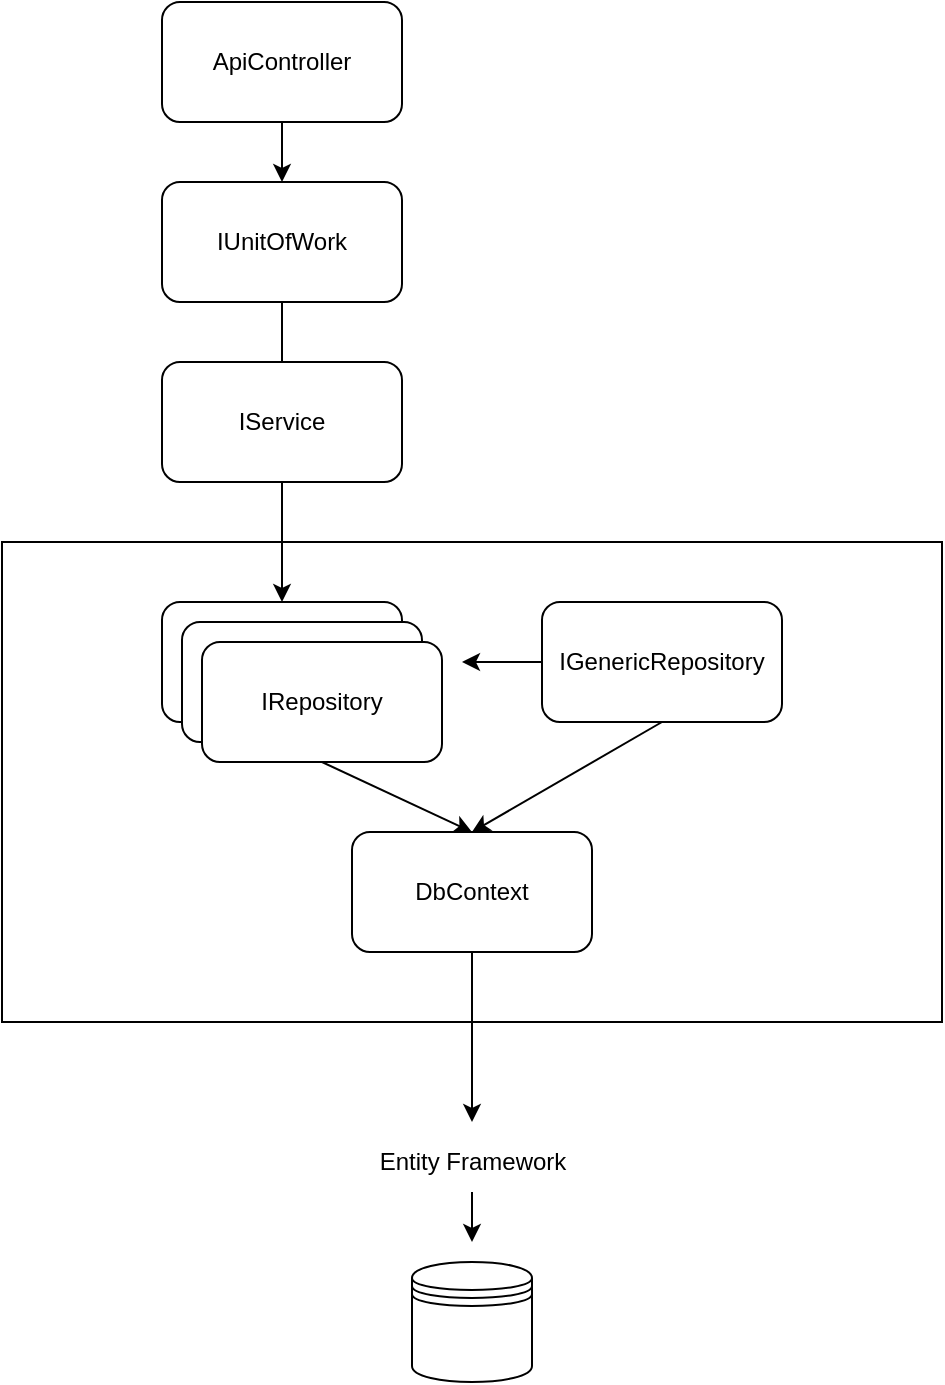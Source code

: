 <mxfile>
    <diagram id="z5pqA5-TCtFVAGAJmy7O" name="Page-1">
        <mxGraphModel dx="742" dy="1139" grid="1" gridSize="10" guides="1" tooltips="1" connect="1" arrows="1" fold="1" page="1" pageScale="1" pageWidth="850" pageHeight="1100" math="0" shadow="0">
            <root>
                <mxCell id="0"/>
                <mxCell id="1" parent="0"/>
                <mxCell id="15" value="" style="whiteSpace=wrap;html=1;" parent="1" vertex="1">
                    <mxGeometry x="190" y="340" width="470" height="240" as="geometry"/>
                </mxCell>
                <mxCell id="3" style="edgeStyle=none;html=1;exitX=0.5;exitY=1;exitDx=0;exitDy=0;" parent="1" source="2" edge="1">
                    <mxGeometry relative="1" as="geometry">
                        <mxPoint x="330" y="370" as="targetPoint"/>
                    </mxGeometry>
                </mxCell>
                <mxCell id="2" value="IUnitOfWork" style="rounded=1;whiteSpace=wrap;html=1;" parent="1" vertex="1">
                    <mxGeometry x="270" y="160" width="120" height="60" as="geometry"/>
                </mxCell>
                <mxCell id="14" value="" style="group" parent="1" vertex="1" connectable="0">
                    <mxGeometry x="270" y="370" width="310" height="175" as="geometry"/>
                </mxCell>
                <mxCell id="4" value="IUserRepository" style="rounded=1;whiteSpace=wrap;html=1;" parent="14" vertex="1">
                    <mxGeometry width="120" height="60" as="geometry"/>
                </mxCell>
                <mxCell id="5" value="IUserRepository" style="rounded=1;whiteSpace=wrap;html=1;" parent="14" vertex="1">
                    <mxGeometry x="10" y="10" width="120" height="60" as="geometry"/>
                </mxCell>
                <mxCell id="6" value="IRepository" style="rounded=1;whiteSpace=wrap;html=1;" parent="14" vertex="1">
                    <mxGeometry x="20" y="20" width="120" height="60" as="geometry"/>
                </mxCell>
                <mxCell id="8" style="edgeStyle=none;html=1;exitX=0;exitY=0.5;exitDx=0;exitDy=0;" parent="14" source="7" edge="1">
                    <mxGeometry relative="1" as="geometry">
                        <mxPoint x="150" y="30" as="targetPoint"/>
                    </mxGeometry>
                </mxCell>
                <mxCell id="7" value="IGenericRepository" style="rounded=1;whiteSpace=wrap;html=1;" parent="14" vertex="1">
                    <mxGeometry x="190" width="120" height="60" as="geometry"/>
                </mxCell>
                <mxCell id="9" value="DbContext" style="rounded=1;whiteSpace=wrap;html=1;" parent="14" vertex="1">
                    <mxGeometry x="95" y="115" width="120" height="60" as="geometry"/>
                </mxCell>
                <mxCell id="12" style="edgeStyle=none;html=1;exitX=0.5;exitY=1;exitDx=0;exitDy=0;entryX=0.5;entryY=0;entryDx=0;entryDy=0;" parent="14" source="6" target="9" edge="1">
                    <mxGeometry relative="1" as="geometry"/>
                </mxCell>
                <mxCell id="13" style="edgeStyle=none;html=1;exitX=0.5;exitY=1;exitDx=0;exitDy=0;entryX=0.5;entryY=0;entryDx=0;entryDy=0;" parent="14" source="7" target="9" edge="1">
                    <mxGeometry relative="1" as="geometry"/>
                </mxCell>
                <mxCell id="11" value="&lt;br&gt;" style="text;html=1;align=center;verticalAlign=middle;resizable=0;points=[];autosize=1;strokeColor=none;fillColor=none;" parent="14" vertex="1">
                    <mxGeometry x="50" y="85" width="20" height="30" as="geometry"/>
                </mxCell>
                <mxCell id="17" style="edgeStyle=none;html=1;exitX=0.5;exitY=1;exitDx=0;exitDy=0;entryX=0.5;entryY=0;entryDx=0;entryDy=0;" parent="1" source="16" target="2" edge="1">
                    <mxGeometry relative="1" as="geometry"/>
                </mxCell>
                <mxCell id="16" value="ApiController" style="rounded=1;whiteSpace=wrap;html=1;" parent="1" vertex="1">
                    <mxGeometry x="270" y="70" width="120" height="60" as="geometry"/>
                </mxCell>
                <mxCell id="18" style="edgeStyle=none;html=1;exitX=0.5;exitY=1;exitDx=0;exitDy=0;" parent="1" source="9" edge="1">
                    <mxGeometry relative="1" as="geometry">
                        <mxPoint x="425" y="630" as="targetPoint"/>
                    </mxGeometry>
                </mxCell>
                <mxCell id="19" value="" style="shape=datastore;whiteSpace=wrap;html=1;" parent="1" vertex="1">
                    <mxGeometry x="395" y="700" width="60" height="60" as="geometry"/>
                </mxCell>
                <mxCell id="21" value="" style="edgeStyle=none;html=1;" parent="1" source="20" edge="1">
                    <mxGeometry relative="1" as="geometry">
                        <mxPoint x="425" y="690" as="targetPoint"/>
                    </mxGeometry>
                </mxCell>
                <mxCell id="20" value="Entity Framework" style="text;html=1;align=center;verticalAlign=middle;resizable=0;points=[];autosize=1;strokeColor=none;fillColor=none;" parent="1" vertex="1">
                    <mxGeometry x="365" y="635" width="120" height="30" as="geometry"/>
                </mxCell>
                <mxCell id="22" value="IService" style="rounded=1;whiteSpace=wrap;html=1;" parent="1" vertex="1">
                    <mxGeometry x="270" y="250" width="120" height="60" as="geometry"/>
                </mxCell>
            </root>
        </mxGraphModel>
    </diagram>
</mxfile>